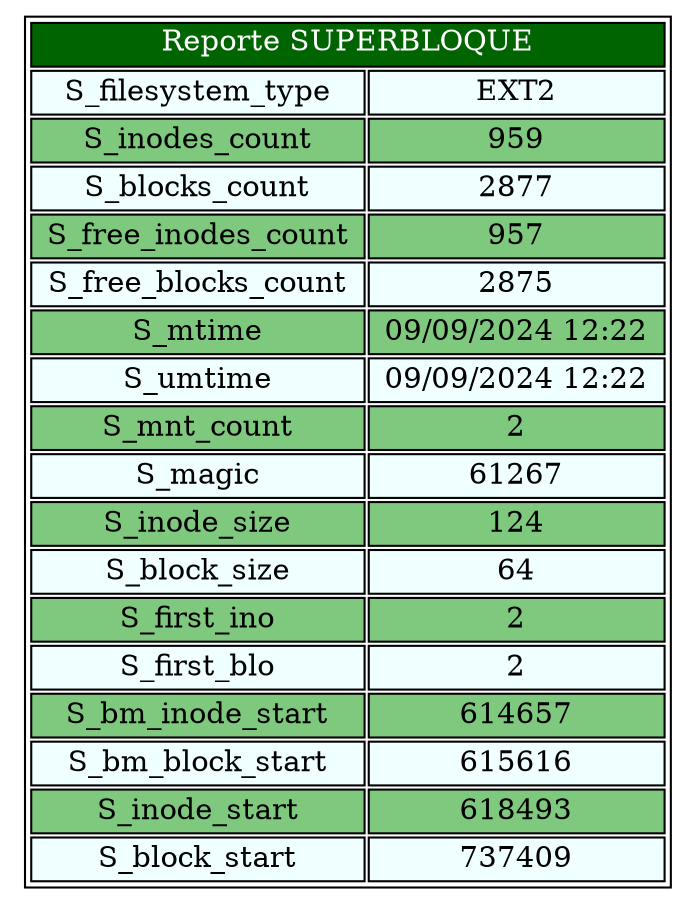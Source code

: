 digraph { 
node [ shape=none ] 
TablaReportNodo [ label = < <table border="1"> 
 <tr>
  <td bgcolor='darkgreen' COLSPAN="2"> <font color='white'> Reporte SUPERBLOQUE </font> </td> 
 </tr> 
 <tr>
  <td bgcolor='Azure'> S_filesystem_type </td> 
  <td bgcolor='Azure'> EXT2 </td> 
 </tr> 
 <tr>
  <td bgcolor='#7FC97F'> S_inodes_count </td> 
  <td bgcolor='#7FC97F'> 959 </td> 
 </tr> 
 <tr>
  <td bgcolor='Azure'> S_blocks_count </td> 
  <td bgcolor='Azure'> 2877 </td> 
 </tr> 
 <tr>
  <td bgcolor='#7FC97F'> S_free_inodes_count </td> 
  <td bgcolor='#7FC97F'> 957 </td> 
 </tr> 
 <tr>
  <td bgcolor='Azure'> S_free_blocks_count </td> 
  <td bgcolor='Azure'> 2875 </td> 
 </tr> 
 <tr>
  <td bgcolor='#7FC97F'> S_mtime </td> 
  <td bgcolor='#7FC97F'> 09/09/2024 12:22 </td> 
 </tr> 
 <tr>
  <td bgcolor='Azure'> S_umtime </td> 
  <td bgcolor='Azure'> 09/09/2024 12:22 </td> 
 </tr> 
 <tr>
  <td bgcolor='#7FC97F'> S_mnt_count </td> 
  <td bgcolor='#7FC97F'> 2 </td> 
 </tr> 
 <tr>
  <td bgcolor='Azure'> S_magic </td> 
  <td bgcolor='Azure'> 61267 </td> 
 </tr> 
 <tr>
  <td bgcolor='#7FC97F'> S_inode_size </td> 
  <td bgcolor='#7FC97F'> 124 </td> 
 </tr> 
 <tr>
  <td bgcolor='Azure'> S_block_size </td> 
  <td bgcolor='Azure'> 64 </td> 
 </tr> 
 <tr>
  <td bgcolor='#7FC97F'> S_first_ino </td> 
  <td bgcolor='#7FC97F'> 2 </td> 
 </tr> 
 <tr>
  <td bgcolor='Azure'> S_first_blo </td> 
  <td bgcolor='Azure'> 2 </td> 
 </tr> 
 <tr>
  <td bgcolor='#7FC97F'> S_bm_inode_start </td> 
  <td bgcolor='#7FC97F'> 614657 </td> 
 </tr> 
 <tr>
  <td bgcolor='Azure'> S_bm_block_start </td> 
  <td bgcolor='Azure'> 615616 </td> 
 </tr> 
 <tr>
  <td bgcolor='#7FC97F'> S_inode_start </td> 
  <td bgcolor='#7FC97F'> 618493 </td> 
 </tr> 
 <tr>
  <td bgcolor='Azure'> S_block_start </td> 
  <td bgcolor='Azure'> 737409 </td> 
 </tr> 
</table> > ]
}